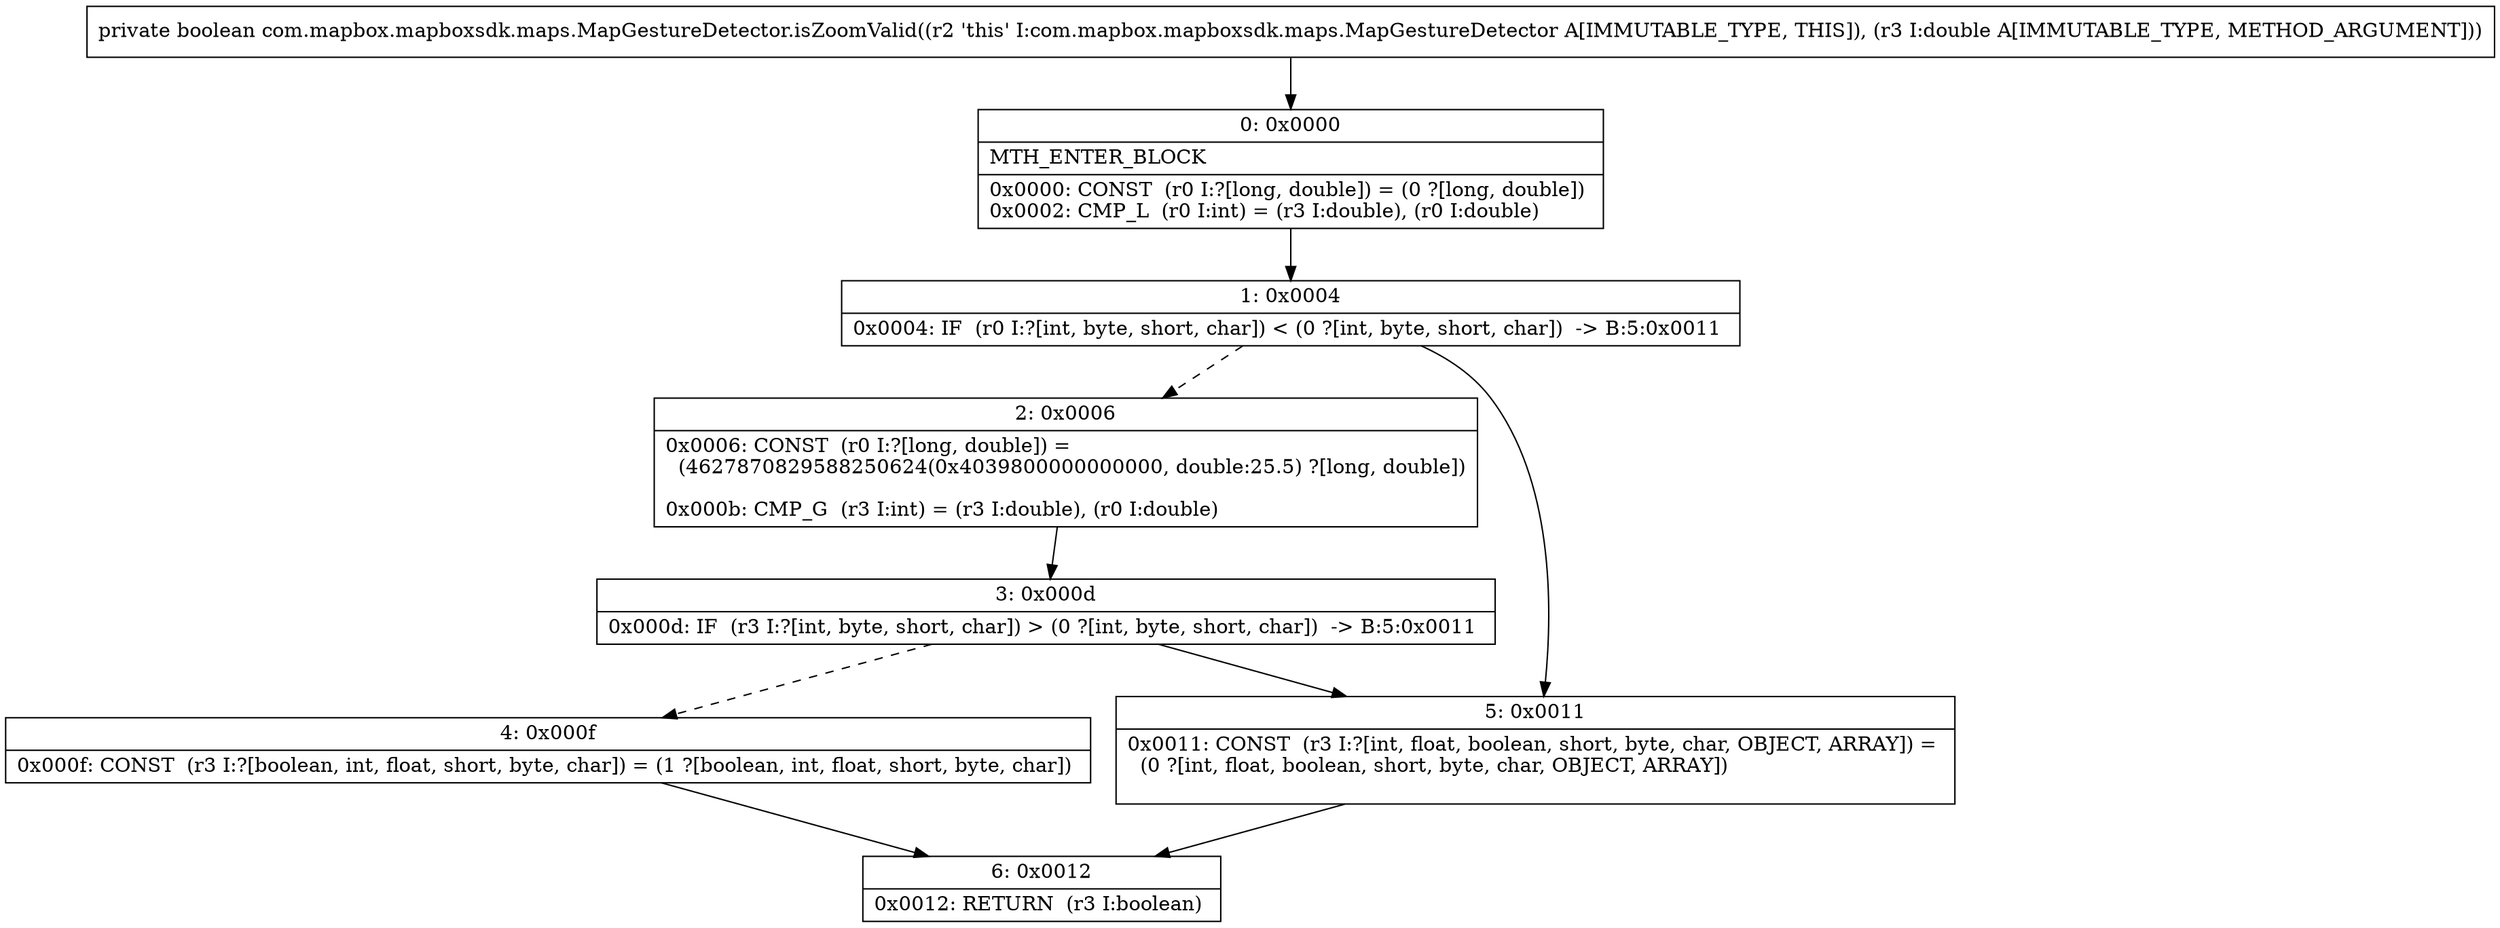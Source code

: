 digraph "CFG forcom.mapbox.mapboxsdk.maps.MapGestureDetector.isZoomValid(D)Z" {
Node_0 [shape=record,label="{0\:\ 0x0000|MTH_ENTER_BLOCK\l|0x0000: CONST  (r0 I:?[long, double]) = (0 ?[long, double]) \l0x0002: CMP_L  (r0 I:int) = (r3 I:double), (r0 I:double) \l}"];
Node_1 [shape=record,label="{1\:\ 0x0004|0x0004: IF  (r0 I:?[int, byte, short, char]) \< (0 ?[int, byte, short, char])  \-\> B:5:0x0011 \l}"];
Node_2 [shape=record,label="{2\:\ 0x0006|0x0006: CONST  (r0 I:?[long, double]) = \l  (4627870829588250624(0x4039800000000000, double:25.5) ?[long, double])\l \l0x000b: CMP_G  (r3 I:int) = (r3 I:double), (r0 I:double) \l}"];
Node_3 [shape=record,label="{3\:\ 0x000d|0x000d: IF  (r3 I:?[int, byte, short, char]) \> (0 ?[int, byte, short, char])  \-\> B:5:0x0011 \l}"];
Node_4 [shape=record,label="{4\:\ 0x000f|0x000f: CONST  (r3 I:?[boolean, int, float, short, byte, char]) = (1 ?[boolean, int, float, short, byte, char]) \l}"];
Node_5 [shape=record,label="{5\:\ 0x0011|0x0011: CONST  (r3 I:?[int, float, boolean, short, byte, char, OBJECT, ARRAY]) = \l  (0 ?[int, float, boolean, short, byte, char, OBJECT, ARRAY])\l \l}"];
Node_6 [shape=record,label="{6\:\ 0x0012|0x0012: RETURN  (r3 I:boolean) \l}"];
MethodNode[shape=record,label="{private boolean com.mapbox.mapboxsdk.maps.MapGestureDetector.isZoomValid((r2 'this' I:com.mapbox.mapboxsdk.maps.MapGestureDetector A[IMMUTABLE_TYPE, THIS]), (r3 I:double A[IMMUTABLE_TYPE, METHOD_ARGUMENT])) }"];
MethodNode -> Node_0;
Node_0 -> Node_1;
Node_1 -> Node_2[style=dashed];
Node_1 -> Node_5;
Node_2 -> Node_3;
Node_3 -> Node_4[style=dashed];
Node_3 -> Node_5;
Node_4 -> Node_6;
Node_5 -> Node_6;
}

